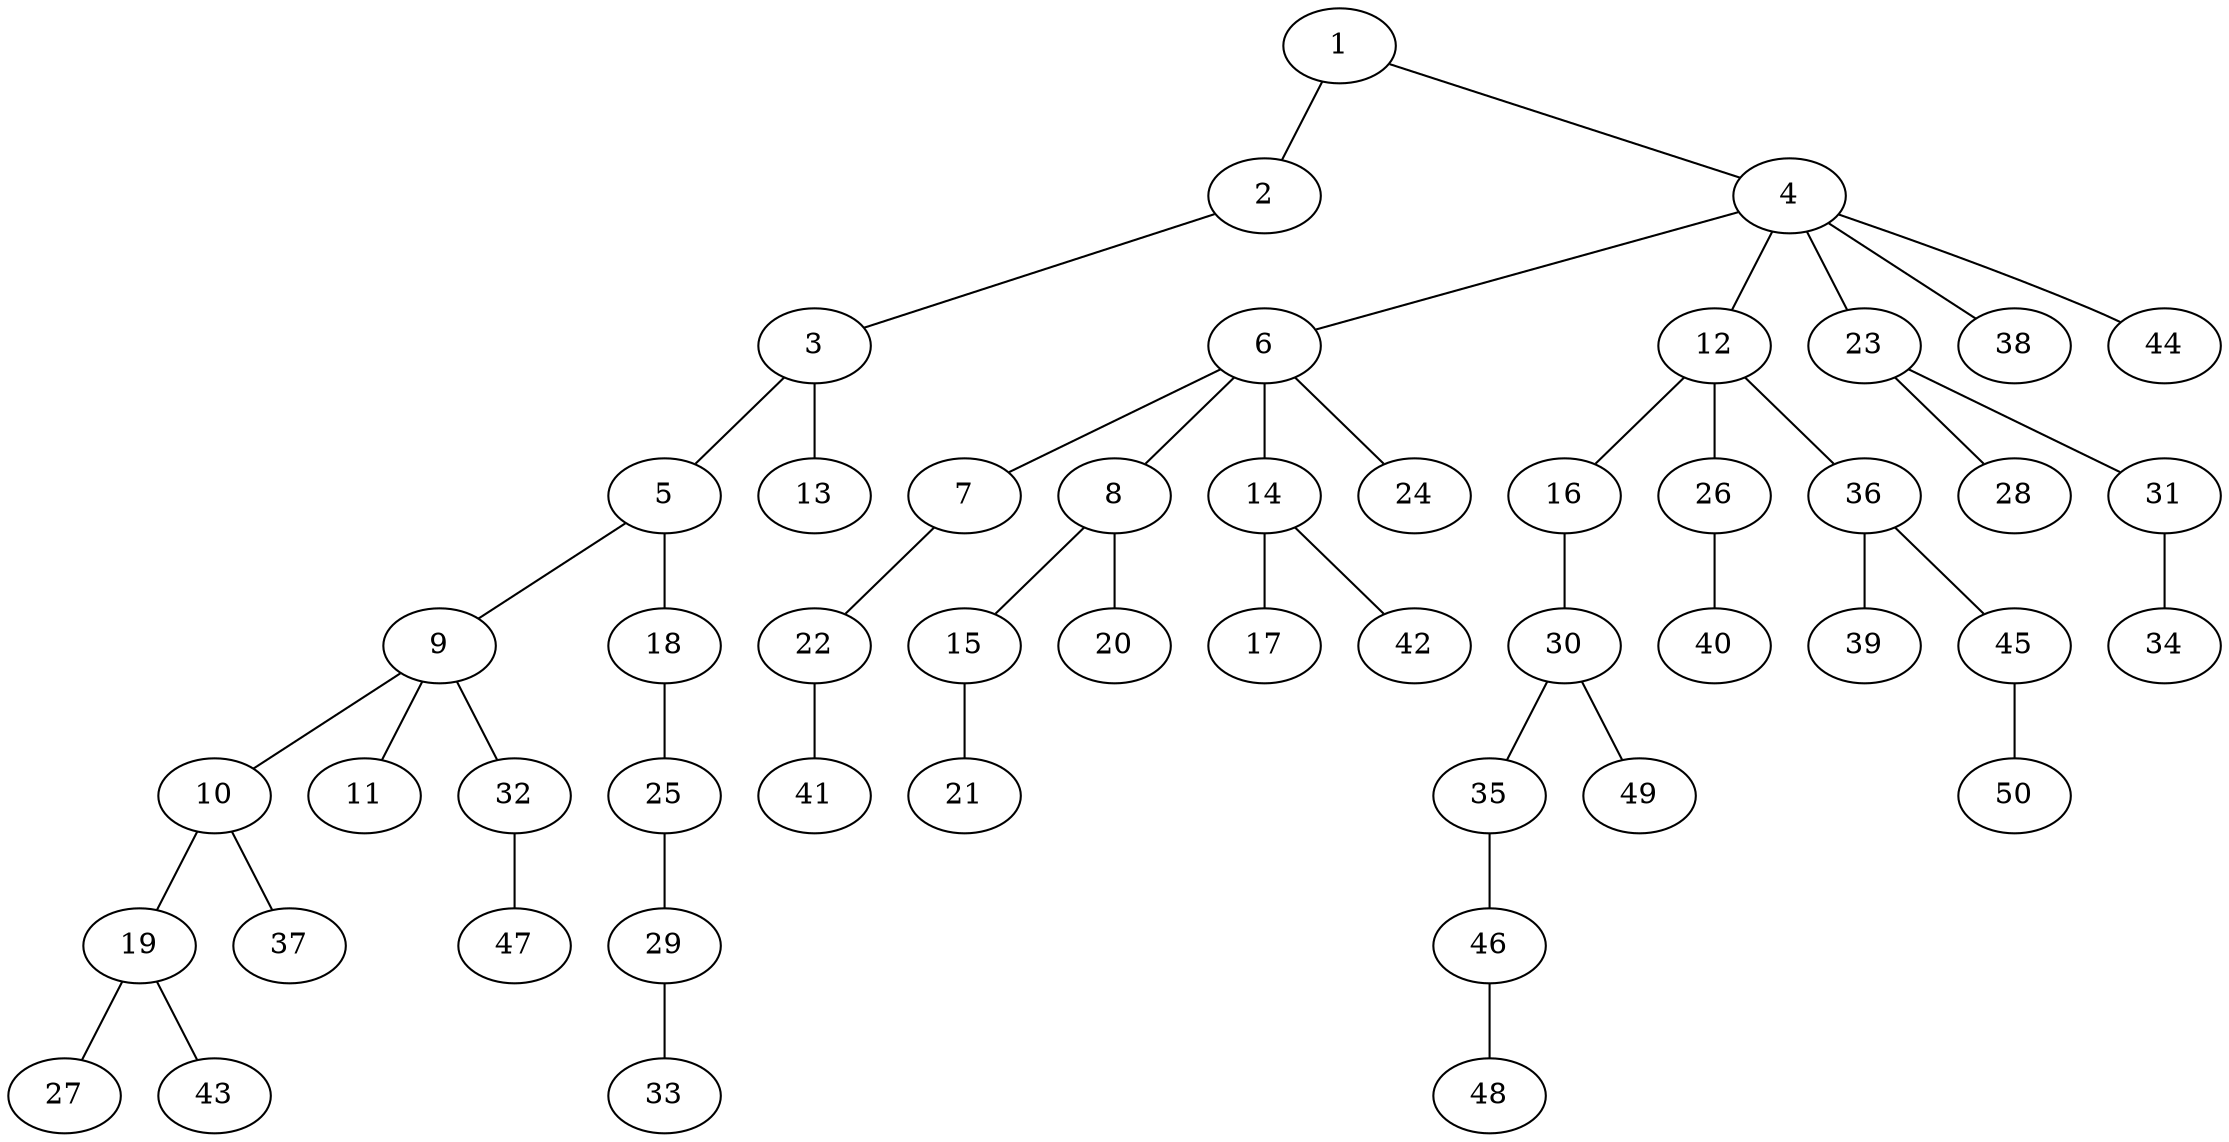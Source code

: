 graph graphname {1--2
1--4
2--3
3--5
3--13
4--6
4--12
4--23
4--38
4--44
5--9
5--18
6--7
6--8
6--14
6--24
7--22
8--15
8--20
9--10
9--11
9--32
10--19
10--37
12--16
12--26
12--36
14--17
14--42
15--21
16--30
18--25
19--27
19--43
22--41
23--28
23--31
25--29
26--40
29--33
30--35
30--49
31--34
32--47
35--46
36--39
36--45
45--50
46--48
}